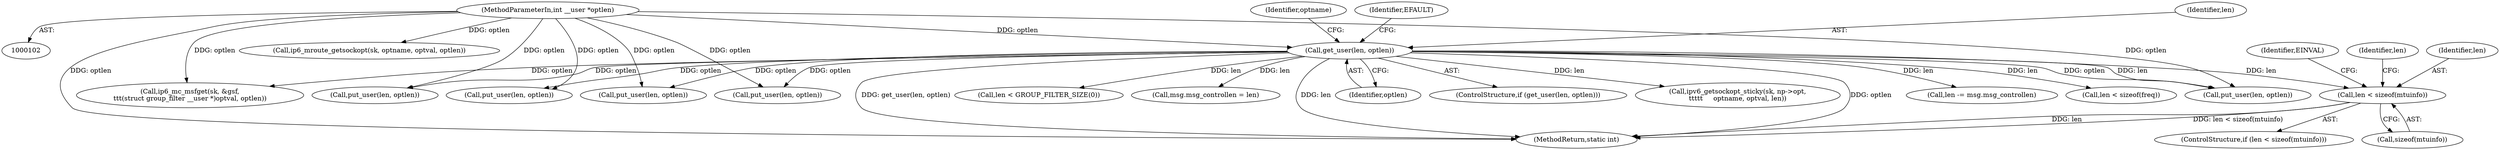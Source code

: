 digraph "0_linux_45f6fad84cc305103b28d73482b344d7f5b76f39_10@API" {
"1000696" [label="(Call,len < sizeof(mtuinfo))"];
"1000127" [label="(Call,get_user(len, optlen))"];
"1000107" [label="(MethodParameterIn,int __user *optlen)"];
"1000695" [label="(ControlStructure,if (len < sizeof(mtuinfo)))"];
"1000702" [label="(Identifier,EINVAL)"];
"1000134" [label="(Identifier,optname)"];
"1000471" [label="(Call,len -= msg.msg_controllen)"];
"1000107" [label="(MethodParameterIn,int __user *optlen)"];
"1000875" [label="(Call,len < sizeof(freq))"];
"1001015" [label="(Call,put_user(len, optlen))"];
"1000698" [label="(Call,sizeof(mtuinfo))"];
"1000178" [label="(Call,len < GROUP_FILTER_SIZE(0))"];
"1000240" [label="(Call,msg.msg_controllen = len)"];
"1000132" [label="(Identifier,EFAULT)"];
"1000127" [label="(Call,get_user(len, optlen))"];
"1000704" [label="(Identifier,len)"];
"1000477" [label="(Call,put_user(len, optlen))"];
"1000697" [label="(Identifier,len)"];
"1001032" [label="(MethodReturn,static int)"];
"1000121" [label="(Call,ip6_mroute_getsockopt(sk, optname, optval, optlen))"];
"1000129" [label="(Identifier,optlen)"];
"1000604" [label="(Call,put_user(len, optlen))"];
"1000126" [label="(ControlStructure,if (get_user(len, optlen)))"];
"1000210" [label="(Call,ip6_mc_msfget(sk, &gsf,\n\t\t\t(struct group_filter __user *)optval, optlen))"];
"1000930" [label="(Call,put_user(len, optlen))"];
"1000696" [label="(Call,len < sizeof(mtuinfo))"];
"1000587" [label="(Call,ipv6_getsockopt_sticky(sk, np->opt,\n\t\t\t\t\t     optname, optval, len))"];
"1000128" [label="(Identifier,len)"];
"1000736" [label="(Call,put_user(len, optlen))"];
"1000696" -> "1000695"  [label="AST: "];
"1000696" -> "1000698"  [label="CFG: "];
"1000697" -> "1000696"  [label="AST: "];
"1000698" -> "1000696"  [label="AST: "];
"1000702" -> "1000696"  [label="CFG: "];
"1000704" -> "1000696"  [label="CFG: "];
"1000696" -> "1001032"  [label="DDG: len < sizeof(mtuinfo)"];
"1000696" -> "1001032"  [label="DDG: len"];
"1000127" -> "1000696"  [label="DDG: len"];
"1000127" -> "1000126"  [label="AST: "];
"1000127" -> "1000129"  [label="CFG: "];
"1000128" -> "1000127"  [label="AST: "];
"1000129" -> "1000127"  [label="AST: "];
"1000132" -> "1000127"  [label="CFG: "];
"1000134" -> "1000127"  [label="CFG: "];
"1000127" -> "1001032"  [label="DDG: optlen"];
"1000127" -> "1001032"  [label="DDG: get_user(len, optlen)"];
"1000127" -> "1001032"  [label="DDG: len"];
"1000107" -> "1000127"  [label="DDG: optlen"];
"1000127" -> "1000178"  [label="DDG: len"];
"1000127" -> "1000210"  [label="DDG: optlen"];
"1000127" -> "1000240"  [label="DDG: len"];
"1000127" -> "1000471"  [label="DDG: len"];
"1000127" -> "1000477"  [label="DDG: optlen"];
"1000127" -> "1000587"  [label="DDG: len"];
"1000127" -> "1000604"  [label="DDG: optlen"];
"1000127" -> "1000736"  [label="DDG: optlen"];
"1000127" -> "1000875"  [label="DDG: len"];
"1000127" -> "1000930"  [label="DDG: optlen"];
"1000127" -> "1001015"  [label="DDG: len"];
"1000127" -> "1001015"  [label="DDG: optlen"];
"1000107" -> "1000102"  [label="AST: "];
"1000107" -> "1001032"  [label="DDG: optlen"];
"1000107" -> "1000121"  [label="DDG: optlen"];
"1000107" -> "1000210"  [label="DDG: optlen"];
"1000107" -> "1000477"  [label="DDG: optlen"];
"1000107" -> "1000604"  [label="DDG: optlen"];
"1000107" -> "1000736"  [label="DDG: optlen"];
"1000107" -> "1000930"  [label="DDG: optlen"];
"1000107" -> "1001015"  [label="DDG: optlen"];
}
